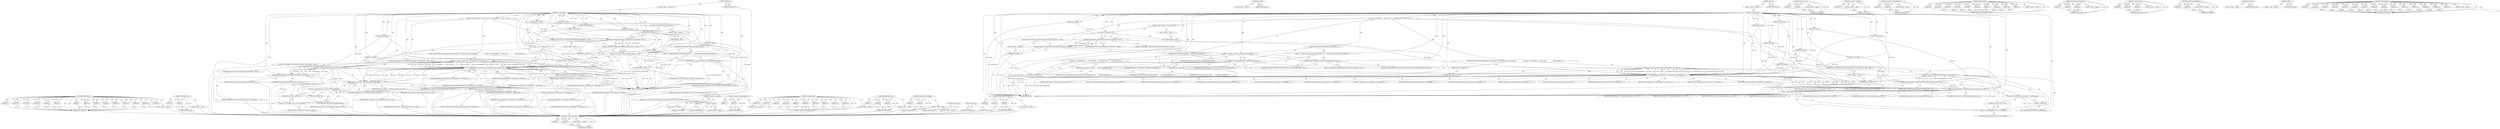 digraph "ValidateTexFunc" {
vulnerable_131 [label=<(METHOD,ValidateTexFunc)>];
vulnerable_132 [label=<(PARAM,p1)>];
vulnerable_133 [label=<(PARAM,p2)>];
vulnerable_134 [label=<(PARAM,p3)>];
vulnerable_135 [label=<(PARAM,p4)>];
vulnerable_136 [label=<(PARAM,p5)>];
vulnerable_137 [label=<(PARAM,p6)>];
vulnerable_138 [label=<(PARAM,p7)>];
vulnerable_139 [label=<(PARAM,p8)>];
vulnerable_140 [label=<(PARAM,p9)>];
vulnerable_141 [label=<(PARAM,p10)>];
vulnerable_142 [label=<(PARAM,p11)>];
vulnerable_143 [label=<(PARAM,p12)>];
vulnerable_144 [label=<(PARAM,p13)>];
vulnerable_145 [label=<(PARAM,p14)>];
vulnerable_146 [label=<(PARAM,p15)>];
vulnerable_147 [label=<(BLOCK,&lt;empty&gt;,&lt;empty&gt;)>];
vulnerable_148 [label=<(METHOD_RETURN,ANY)>];
vulnerable_176 [label=<(METHOD,&lt;operator&gt;.cast)>];
vulnerable_177 [label=<(PARAM,p1)>];
vulnerable_178 [label=<(PARAM,p2)>];
vulnerable_179 [label=<(BLOCK,&lt;empty&gt;,&lt;empty&gt;)>];
vulnerable_180 [label=<(METHOD_RETURN,ANY)>];
vulnerable_6 [label=<(METHOD,&lt;global&gt;)<SUB>1</SUB>>];
vulnerable_7 [label=<(BLOCK,&lt;empty&gt;,&lt;empty&gt;)<SUB>1</SUB>>];
vulnerable_8 [label=<(METHOD,texSubImage2D)<SUB>1</SUB>>];
vulnerable_9 [label=<(PARAM,GLenum target)<SUB>1</SUB>>];
vulnerable_10 [label=<(PARAM,GLint level)<SUB>2</SUB>>];
vulnerable_11 [label=<(PARAM,GLint xoffset)<SUB>3</SUB>>];
vulnerable_12 [label=<(PARAM,GLint yoffset)<SUB>4</SUB>>];
vulnerable_13 [label=<(PARAM,GLsizei width)<SUB>5</SUB>>];
vulnerable_14 [label=<(PARAM,GLsizei height)<SUB>6</SUB>>];
vulnerable_15 [label=<(PARAM,GLenum format)<SUB>7</SUB>>];
vulnerable_16 [label=<(PARAM,GLenum type)<SUB>8</SUB>>];
vulnerable_17 [label=<(PARAM,GLintptr offset)<SUB>9</SUB>>];
vulnerable_18 [label=<(BLOCK,{
  if (isContextLost())
    return;
  if (!Val...,{
  if (isContextLost())
    return;
  if (!Val...)<SUB>9</SUB>>];
vulnerable_19 [label=<(CONTROL_STRUCTURE,IF,if (isContextLost()))<SUB>10</SUB>>];
vulnerable_20 [label=<(isContextLost,isContextLost())<SUB>10</SUB>>];
vulnerable_21 [label=<(BLOCK,&lt;empty&gt;,&lt;empty&gt;)<SUB>11</SUB>>];
vulnerable_22 [label=<(RETURN,return;,return;)<SUB>11</SUB>>];
vulnerable_23 [label=<(CONTROL_STRUCTURE,IF,if (!ValidateTexture2DBinding(&quot;texSubImage2D&quot;, target)))<SUB>12</SUB>>];
vulnerable_24 [label=<(&lt;operator&gt;.logicalNot,!ValidateTexture2DBinding(&quot;texSubImage2D&quot;, target))<SUB>12</SUB>>];
vulnerable_25 [label=<(ValidateTexture2DBinding,ValidateTexture2DBinding(&quot;texSubImage2D&quot;, target))<SUB>12</SUB>>];
vulnerable_26 [label=<(LITERAL,&quot;texSubImage2D&quot;,ValidateTexture2DBinding(&quot;texSubImage2D&quot;, target))<SUB>12</SUB>>];
vulnerable_27 [label=<(IDENTIFIER,target,ValidateTexture2DBinding(&quot;texSubImage2D&quot;, target))<SUB>12</SUB>>];
vulnerable_28 [label=<(BLOCK,&lt;empty&gt;,&lt;empty&gt;)<SUB>13</SUB>>];
vulnerable_29 [label=<(RETURN,return;,return;)<SUB>13</SUB>>];
vulnerable_30 [label=<(CONTROL_STRUCTURE,IF,if (!bound_pixel_unpack_buffer_))<SUB>14</SUB>>];
vulnerable_31 [label=<(&lt;operator&gt;.logicalNot,!bound_pixel_unpack_buffer_)<SUB>14</SUB>>];
vulnerable_32 [label=<(IDENTIFIER,bound_pixel_unpack_buffer_,!bound_pixel_unpack_buffer_)<SUB>14</SUB>>];
vulnerable_33 [label=<(BLOCK,{
    SynthesizeGLError(GL_INVALID_OPERATION, &quot;...,{
    SynthesizeGLError(GL_INVALID_OPERATION, &quot;...)<SUB>14</SUB>>];
vulnerable_34 [label=<(SynthesizeGLError,SynthesizeGLError(GL_INVALID_OPERATION, &quot;texSub...)<SUB>15</SUB>>];
vulnerable_35 [label=<(IDENTIFIER,GL_INVALID_OPERATION,SynthesizeGLError(GL_INVALID_OPERATION, &quot;texSub...)<SUB>15</SUB>>];
vulnerable_36 [label=<(LITERAL,&quot;texSubImage2D&quot;,SynthesizeGLError(GL_INVALID_OPERATION, &quot;texSub...)<SUB>15</SUB>>];
vulnerable_37 [label=<(LITERAL,&quot;no bound PIXEL_UNPACK_BUFFER&quot;,SynthesizeGLError(GL_INVALID_OPERATION, &quot;texSub...)<SUB>16</SUB>>];
vulnerable_38 [label=<(RETURN,return;,return;)<SUB>17</SUB>>];
vulnerable_39 [label=<(CONTROL_STRUCTURE,IF,if (!ValidateTexFunc(&quot;texSubImage2D&quot;, kTexSubImage, kSourceUnpackBuffer,
                        target, level, 0, width, height, 1, 0, format, type,
                        xoffset, yoffset, 0)))<SUB>19</SUB>>];
vulnerable_40 [label=<(&lt;operator&gt;.logicalNot,!ValidateTexFunc(&quot;texSubImage2D&quot;, kTexSubImage,...)<SUB>19</SUB>>];
vulnerable_41 [label=<(ValidateTexFunc,ValidateTexFunc(&quot;texSubImage2D&quot;, kTexSubImage, ...)<SUB>19</SUB>>];
vulnerable_42 [label=<(LITERAL,&quot;texSubImage2D&quot;,ValidateTexFunc(&quot;texSubImage2D&quot;, kTexSubImage, ...)<SUB>19</SUB>>];
vulnerable_43 [label=<(IDENTIFIER,kTexSubImage,ValidateTexFunc(&quot;texSubImage2D&quot;, kTexSubImage, ...)<SUB>19</SUB>>];
vulnerable_44 [label=<(IDENTIFIER,kSourceUnpackBuffer,ValidateTexFunc(&quot;texSubImage2D&quot;, kTexSubImage, ...)<SUB>19</SUB>>];
vulnerable_45 [label=<(IDENTIFIER,target,ValidateTexFunc(&quot;texSubImage2D&quot;, kTexSubImage, ...)<SUB>20</SUB>>];
vulnerable_46 [label=<(IDENTIFIER,level,ValidateTexFunc(&quot;texSubImage2D&quot;, kTexSubImage, ...)<SUB>20</SUB>>];
vulnerable_47 [label=<(LITERAL,0,ValidateTexFunc(&quot;texSubImage2D&quot;, kTexSubImage, ...)<SUB>20</SUB>>];
vulnerable_48 [label=<(IDENTIFIER,width,ValidateTexFunc(&quot;texSubImage2D&quot;, kTexSubImage, ...)<SUB>20</SUB>>];
vulnerable_49 [label=<(IDENTIFIER,height,ValidateTexFunc(&quot;texSubImage2D&quot;, kTexSubImage, ...)<SUB>20</SUB>>];
vulnerable_50 [label=<(LITERAL,1,ValidateTexFunc(&quot;texSubImage2D&quot;, kTexSubImage, ...)<SUB>20</SUB>>];
vulnerable_51 [label=<(LITERAL,0,ValidateTexFunc(&quot;texSubImage2D&quot;, kTexSubImage, ...)<SUB>20</SUB>>];
vulnerable_52 [label=<(IDENTIFIER,format,ValidateTexFunc(&quot;texSubImage2D&quot;, kTexSubImage, ...)<SUB>20</SUB>>];
vulnerable_53 [label=<(IDENTIFIER,type,ValidateTexFunc(&quot;texSubImage2D&quot;, kTexSubImage, ...)<SUB>20</SUB>>];
vulnerable_54 [label=<(IDENTIFIER,xoffset,ValidateTexFunc(&quot;texSubImage2D&quot;, kTexSubImage, ...)<SUB>21</SUB>>];
vulnerable_55 [label=<(IDENTIFIER,yoffset,ValidateTexFunc(&quot;texSubImage2D&quot;, kTexSubImage, ...)<SUB>21</SUB>>];
vulnerable_56 [label=<(LITERAL,0,ValidateTexFunc(&quot;texSubImage2D&quot;, kTexSubImage, ...)<SUB>21</SUB>>];
vulnerable_57 [label=<(BLOCK,&lt;empty&gt;,&lt;empty&gt;)<SUB>22</SUB>>];
vulnerable_58 [label=<(RETURN,return;,return;)<SUB>22</SUB>>];
vulnerable_59 [label=<(CONTROL_STRUCTURE,IF,if (!ValidateValueFitNonNegInt32(&quot;texSubImage2D&quot;, &quot;offset&quot;, offset)))<SUB>23</SUB>>];
vulnerable_60 [label=<(&lt;operator&gt;.logicalNot,!ValidateValueFitNonNegInt32(&quot;texSubImage2D&quot;, &quot;...)<SUB>23</SUB>>];
vulnerable_61 [label=<(ValidateValueFitNonNegInt32,ValidateValueFitNonNegInt32(&quot;texSubImage2D&quot;, &quot;o...)<SUB>23</SUB>>];
vulnerable_62 [label=<(LITERAL,&quot;texSubImage2D&quot;,ValidateValueFitNonNegInt32(&quot;texSubImage2D&quot;, &quot;o...)<SUB>23</SUB>>];
vulnerable_63 [label=<(LITERAL,&quot;offset&quot;,ValidateValueFitNonNegInt32(&quot;texSubImage2D&quot;, &quot;o...)<SUB>23</SUB>>];
vulnerable_64 [label=<(IDENTIFIER,offset,ValidateValueFitNonNegInt32(&quot;texSubImage2D&quot;, &quot;o...)<SUB>23</SUB>>];
vulnerable_65 [label=<(BLOCK,&lt;empty&gt;,&lt;empty&gt;)<SUB>24</SUB>>];
vulnerable_66 [label=<(RETURN,return;,return;)<SUB>24</SUB>>];
vulnerable_67 [label=<(TexSubImage2D,ContextGL()-&gt;TexSubImage2D(target, level, xoffs...)<SUB>26</SUB>>];
vulnerable_68 [label=<(&lt;operator&gt;.indirectFieldAccess,ContextGL()-&gt;TexSubImage2D)<SUB>26</SUB>>];
vulnerable_69 [label=<(ContextGL,ContextGL())<SUB>26</SUB>>];
vulnerable_70 [label=<(FIELD_IDENTIFIER,TexSubImage2D,TexSubImage2D)<SUB>26</SUB>>];
vulnerable_71 [label=<(IDENTIFIER,target,ContextGL()-&gt;TexSubImage2D(target, level, xoffs...)<SUB>26</SUB>>];
vulnerable_72 [label=<(IDENTIFIER,level,ContextGL()-&gt;TexSubImage2D(target, level, xoffs...)<SUB>26</SUB>>];
vulnerable_73 [label=<(IDENTIFIER,xoffset,ContextGL()-&gt;TexSubImage2D(target, level, xoffs...)<SUB>26</SUB>>];
vulnerable_74 [label=<(IDENTIFIER,yoffset,ContextGL()-&gt;TexSubImage2D(target, level, xoffs...)<SUB>26</SUB>>];
vulnerable_75 [label=<(IDENTIFIER,width,ContextGL()-&gt;TexSubImage2D(target, level, xoffs...)<SUB>26</SUB>>];
vulnerable_76 [label=<(IDENTIFIER,height,ContextGL()-&gt;TexSubImage2D(target, level, xoffs...)<SUB>26</SUB>>];
vulnerable_77 [label=<(IDENTIFIER,format,ContextGL()-&gt;TexSubImage2D(target, level, xoffs...)<SUB>27</SUB>>];
vulnerable_78 [label=<(IDENTIFIER,type,ContextGL()-&gt;TexSubImage2D(target, level, xoffs...)<SUB>27</SUB>>];
vulnerable_79 [label=<(&lt;operator&gt;.cast,reinterpret_cast&lt;const void*&gt;(offset))<SUB>28</SUB>>];
vulnerable_80 [label=<(UNKNOWN,const void*,const void*)<SUB>28</SUB>>];
vulnerable_81 [label=<(IDENTIFIER,offset,reinterpret_cast&lt;const void*&gt;(offset))<SUB>28</SUB>>];
vulnerable_82 [label=<(METHOD_RETURN,void)<SUB>1</SUB>>];
vulnerable_84 [label=<(METHOD_RETURN,ANY)<SUB>1</SUB>>];
vulnerable_116 [label=<(METHOD,&lt;operator&gt;.logicalNot)>];
vulnerable_117 [label=<(PARAM,p1)>];
vulnerable_118 [label=<(BLOCK,&lt;empty&gt;,&lt;empty&gt;)>];
vulnerable_119 [label=<(METHOD_RETURN,ANY)>];
vulnerable_173 [label=<(METHOD,ContextGL)>];
vulnerable_174 [label=<(BLOCK,&lt;empty&gt;,&lt;empty&gt;)>];
vulnerable_175 [label=<(METHOD_RETURN,ANY)>];
vulnerable_168 [label=<(METHOD,&lt;operator&gt;.indirectFieldAccess)>];
vulnerable_169 [label=<(PARAM,p1)>];
vulnerable_170 [label=<(PARAM,p2)>];
vulnerable_171 [label=<(BLOCK,&lt;empty&gt;,&lt;empty&gt;)>];
vulnerable_172 [label=<(METHOD_RETURN,ANY)>];
vulnerable_155 [label=<(METHOD,TexSubImage2D)>];
vulnerable_156 [label=<(PARAM,p1)>];
vulnerable_157 [label=<(PARAM,p2)>];
vulnerable_158 [label=<(PARAM,p3)>];
vulnerable_159 [label=<(PARAM,p4)>];
vulnerable_160 [label=<(PARAM,p5)>];
vulnerable_161 [label=<(PARAM,p6)>];
vulnerable_162 [label=<(PARAM,p7)>];
vulnerable_163 [label=<(PARAM,p8)>];
vulnerable_164 [label=<(PARAM,p9)>];
vulnerable_165 [label=<(PARAM,p10)>];
vulnerable_166 [label=<(BLOCK,&lt;empty&gt;,&lt;empty&gt;)>];
vulnerable_167 [label=<(METHOD_RETURN,ANY)>];
vulnerable_125 [label=<(METHOD,SynthesizeGLError)>];
vulnerable_126 [label=<(PARAM,p1)>];
vulnerable_127 [label=<(PARAM,p2)>];
vulnerable_128 [label=<(PARAM,p3)>];
vulnerable_129 [label=<(BLOCK,&lt;empty&gt;,&lt;empty&gt;)>];
vulnerable_130 [label=<(METHOD_RETURN,ANY)>];
vulnerable_120 [label=<(METHOD,ValidateTexture2DBinding)>];
vulnerable_121 [label=<(PARAM,p1)>];
vulnerable_122 [label=<(PARAM,p2)>];
vulnerable_123 [label=<(BLOCK,&lt;empty&gt;,&lt;empty&gt;)>];
vulnerable_124 [label=<(METHOD_RETURN,ANY)>];
vulnerable_113 [label=<(METHOD,isContextLost)>];
vulnerable_114 [label=<(BLOCK,&lt;empty&gt;,&lt;empty&gt;)>];
vulnerable_115 [label=<(METHOD_RETURN,ANY)>];
vulnerable_107 [label=<(METHOD,&lt;global&gt;)<SUB>1</SUB>>];
vulnerable_108 [label=<(BLOCK,&lt;empty&gt;,&lt;empty&gt;)>];
vulnerable_109 [label=<(METHOD_RETURN,ANY)>];
vulnerable_149 [label=<(METHOD,ValidateValueFitNonNegInt32)>];
vulnerable_150 [label=<(PARAM,p1)>];
vulnerable_151 [label=<(PARAM,p2)>];
vulnerable_152 [label=<(PARAM,p3)>];
vulnerable_153 [label=<(BLOCK,&lt;empty&gt;,&lt;empty&gt;)>];
vulnerable_154 [label=<(METHOD_RETURN,ANY)>];
fixed_143 [label=<(METHOD,&lt;operator&gt;.logicalOr)>];
fixed_144 [label=<(PARAM,p1)>];
fixed_145 [label=<(PARAM,p2)>];
fixed_146 [label=<(BLOCK,&lt;empty&gt;,&lt;empty&gt;)>];
fixed_147 [label=<(METHOD_RETURN,ANY)>];
fixed_190 [label=<(METHOD,ContextGL)>];
fixed_191 [label=<(BLOCK,&lt;empty&gt;,&lt;empty&gt;)>];
fixed_192 [label=<(METHOD_RETURN,ANY)>];
fixed_6 [label=<(METHOD,&lt;global&gt;)<SUB>1</SUB>>];
fixed_7 [label=<(BLOCK,&lt;empty&gt;,&lt;empty&gt;)<SUB>1</SUB>>];
fixed_8 [label=<(METHOD,texSubImage2D)<SUB>1</SUB>>];
fixed_9 [label=<(PARAM,GLenum target)<SUB>1</SUB>>];
fixed_10 [label=<(PARAM,GLint level)<SUB>2</SUB>>];
fixed_11 [label=<(PARAM,GLint xoffset)<SUB>3</SUB>>];
fixed_12 [label=<(PARAM,GLint yoffset)<SUB>4</SUB>>];
fixed_13 [label=<(PARAM,GLsizei width)<SUB>5</SUB>>];
fixed_14 [label=<(PARAM,GLsizei height)<SUB>6</SUB>>];
fixed_15 [label=<(PARAM,GLenum format)<SUB>7</SUB>>];
fixed_16 [label=<(PARAM,GLenum type)<SUB>8</SUB>>];
fixed_17 [label=<(PARAM,GLintptr offset)<SUB>9</SUB>>];
fixed_18 [label=<(BLOCK,{
  if (isContextLost())
    return;
  if (!Val...,{
  if (isContextLost())
    return;
  if (!Val...)<SUB>9</SUB>>];
fixed_19 [label=<(CONTROL_STRUCTURE,IF,if (isContextLost()))<SUB>10</SUB>>];
fixed_20 [label=<(isContextLost,isContextLost())<SUB>10</SUB>>];
fixed_21 [label=<(BLOCK,&lt;empty&gt;,&lt;empty&gt;)<SUB>11</SUB>>];
fixed_22 [label=<(RETURN,return;,return;)<SUB>11</SUB>>];
fixed_23 [label=<(CONTROL_STRUCTURE,IF,if (!ValidateTexture2DBinding(&quot;texSubImage2D&quot;, target)))<SUB>12</SUB>>];
fixed_24 [label=<(&lt;operator&gt;.logicalNot,!ValidateTexture2DBinding(&quot;texSubImage2D&quot;, target))<SUB>12</SUB>>];
fixed_25 [label=<(ValidateTexture2DBinding,ValidateTexture2DBinding(&quot;texSubImage2D&quot;, target))<SUB>12</SUB>>];
fixed_26 [label=<(LITERAL,&quot;texSubImage2D&quot;,ValidateTexture2DBinding(&quot;texSubImage2D&quot;, target))<SUB>12</SUB>>];
fixed_27 [label=<(IDENTIFIER,target,ValidateTexture2DBinding(&quot;texSubImage2D&quot;, target))<SUB>12</SUB>>];
fixed_28 [label=<(BLOCK,&lt;empty&gt;,&lt;empty&gt;)<SUB>13</SUB>>];
fixed_29 [label=<(RETURN,return;,return;)<SUB>13</SUB>>];
fixed_30 [label=<(CONTROL_STRUCTURE,IF,if (!bound_pixel_unpack_buffer_))<SUB>14</SUB>>];
fixed_31 [label=<(&lt;operator&gt;.logicalNot,!bound_pixel_unpack_buffer_)<SUB>14</SUB>>];
fixed_32 [label=<(IDENTIFIER,bound_pixel_unpack_buffer_,!bound_pixel_unpack_buffer_)<SUB>14</SUB>>];
fixed_33 [label=<(BLOCK,{
    SynthesizeGLError(GL_INVALID_OPERATION, &quot;...,{
    SynthesizeGLError(GL_INVALID_OPERATION, &quot;...)<SUB>14</SUB>>];
fixed_34 [label=<(SynthesizeGLError,SynthesizeGLError(GL_INVALID_OPERATION, &quot;texSub...)<SUB>15</SUB>>];
fixed_35 [label=<(IDENTIFIER,GL_INVALID_OPERATION,SynthesizeGLError(GL_INVALID_OPERATION, &quot;texSub...)<SUB>15</SUB>>];
fixed_36 [label=<(LITERAL,&quot;texSubImage2D&quot;,SynthesizeGLError(GL_INVALID_OPERATION, &quot;texSub...)<SUB>15</SUB>>];
fixed_37 [label=<(LITERAL,&quot;no bound PIXEL_UNPACK_BUFFER&quot;,SynthesizeGLError(GL_INVALID_OPERATION, &quot;texSub...)<SUB>16</SUB>>];
fixed_38 [label=<(RETURN,return;,return;)<SUB>17</SUB>>];
fixed_39 [label=<(CONTROL_STRUCTURE,IF,if (unpack_flip_y_ || unpack_premultiply_alpha_))<SUB>19</SUB>>];
fixed_40 [label=<(&lt;operator&gt;.logicalOr,unpack_flip_y_ || unpack_premultiply_alpha_)<SUB>19</SUB>>];
fixed_41 [label=<(IDENTIFIER,unpack_flip_y_,unpack_flip_y_ || unpack_premultiply_alpha_)<SUB>19</SUB>>];
fixed_42 [label=<(IDENTIFIER,unpack_premultiply_alpha_,unpack_flip_y_ || unpack_premultiply_alpha_)<SUB>19</SUB>>];
fixed_43 [label=<(BLOCK,{
    SynthesizeGLError(
        GL_INVALID_OPE...,{
    SynthesizeGLError(
        GL_INVALID_OPE...)<SUB>19</SUB>>];
fixed_44 [label=<(SynthesizeGLError,SynthesizeGLError(
        GL_INVALID_OPERATION...)<SUB>20</SUB>>];
fixed_45 [label=<(IDENTIFIER,GL_INVALID_OPERATION,SynthesizeGLError(
        GL_INVALID_OPERATION...)<SUB>21</SUB>>];
fixed_46 [label=<(LITERAL,&quot;texSubImage2D&quot;,SynthesizeGLError(
        GL_INVALID_OPERATION...)<SUB>21</SUB>>];
fixed_47 [label=<(LITERAL,&quot;FLIP_Y or PREMULTIPLY_ALPHA isn't allowed whil...,SynthesizeGLError(
        GL_INVALID_OPERATION...)<SUB>22</SUB>>];
fixed_48 [label=<(RETURN,return;,return;)<SUB>23</SUB>>];
fixed_49 [label=<(CONTROL_STRUCTURE,IF,if (!ValidateTexFunc(&quot;texSubImage2D&quot;, kTexSubImage, kSourceUnpackBuffer,
                        target, level, 0, width, height, 1, 0, format, type,
                        xoffset, yoffset, 0)))<SUB>25</SUB>>];
fixed_50 [label=<(&lt;operator&gt;.logicalNot,!ValidateTexFunc(&quot;texSubImage2D&quot;, kTexSubImage,...)<SUB>25</SUB>>];
fixed_51 [label=<(ValidateTexFunc,ValidateTexFunc(&quot;texSubImage2D&quot;, kTexSubImage, ...)<SUB>25</SUB>>];
fixed_52 [label=<(LITERAL,&quot;texSubImage2D&quot;,ValidateTexFunc(&quot;texSubImage2D&quot;, kTexSubImage, ...)<SUB>25</SUB>>];
fixed_53 [label=<(IDENTIFIER,kTexSubImage,ValidateTexFunc(&quot;texSubImage2D&quot;, kTexSubImage, ...)<SUB>25</SUB>>];
fixed_54 [label=<(IDENTIFIER,kSourceUnpackBuffer,ValidateTexFunc(&quot;texSubImage2D&quot;, kTexSubImage, ...)<SUB>25</SUB>>];
fixed_55 [label=<(IDENTIFIER,target,ValidateTexFunc(&quot;texSubImage2D&quot;, kTexSubImage, ...)<SUB>26</SUB>>];
fixed_56 [label=<(IDENTIFIER,level,ValidateTexFunc(&quot;texSubImage2D&quot;, kTexSubImage, ...)<SUB>26</SUB>>];
fixed_57 [label=<(LITERAL,0,ValidateTexFunc(&quot;texSubImage2D&quot;, kTexSubImage, ...)<SUB>26</SUB>>];
fixed_58 [label=<(IDENTIFIER,width,ValidateTexFunc(&quot;texSubImage2D&quot;, kTexSubImage, ...)<SUB>26</SUB>>];
fixed_59 [label=<(IDENTIFIER,height,ValidateTexFunc(&quot;texSubImage2D&quot;, kTexSubImage, ...)<SUB>26</SUB>>];
fixed_60 [label=<(LITERAL,1,ValidateTexFunc(&quot;texSubImage2D&quot;, kTexSubImage, ...)<SUB>26</SUB>>];
fixed_61 [label=<(LITERAL,0,ValidateTexFunc(&quot;texSubImage2D&quot;, kTexSubImage, ...)<SUB>26</SUB>>];
fixed_62 [label=<(IDENTIFIER,format,ValidateTexFunc(&quot;texSubImage2D&quot;, kTexSubImage, ...)<SUB>26</SUB>>];
fixed_63 [label=<(IDENTIFIER,type,ValidateTexFunc(&quot;texSubImage2D&quot;, kTexSubImage, ...)<SUB>26</SUB>>];
fixed_64 [label=<(IDENTIFIER,xoffset,ValidateTexFunc(&quot;texSubImage2D&quot;, kTexSubImage, ...)<SUB>27</SUB>>];
fixed_65 [label=<(IDENTIFIER,yoffset,ValidateTexFunc(&quot;texSubImage2D&quot;, kTexSubImage, ...)<SUB>27</SUB>>];
fixed_66 [label=<(LITERAL,0,ValidateTexFunc(&quot;texSubImage2D&quot;, kTexSubImage, ...)<SUB>27</SUB>>];
fixed_67 [label=<(BLOCK,&lt;empty&gt;,&lt;empty&gt;)<SUB>28</SUB>>];
fixed_68 [label=<(RETURN,return;,return;)<SUB>28</SUB>>];
fixed_69 [label=<(CONTROL_STRUCTURE,IF,if (!ValidateValueFitNonNegInt32(&quot;texSubImage2D&quot;, &quot;offset&quot;, offset)))<SUB>29</SUB>>];
fixed_70 [label=<(&lt;operator&gt;.logicalNot,!ValidateValueFitNonNegInt32(&quot;texSubImage2D&quot;, &quot;...)<SUB>29</SUB>>];
fixed_71 [label=<(ValidateValueFitNonNegInt32,ValidateValueFitNonNegInt32(&quot;texSubImage2D&quot;, &quot;o...)<SUB>29</SUB>>];
fixed_72 [label=<(LITERAL,&quot;texSubImage2D&quot;,ValidateValueFitNonNegInt32(&quot;texSubImage2D&quot;, &quot;o...)<SUB>29</SUB>>];
fixed_73 [label=<(LITERAL,&quot;offset&quot;,ValidateValueFitNonNegInt32(&quot;texSubImage2D&quot;, &quot;o...)<SUB>29</SUB>>];
fixed_74 [label=<(IDENTIFIER,offset,ValidateValueFitNonNegInt32(&quot;texSubImage2D&quot;, &quot;o...)<SUB>29</SUB>>];
fixed_75 [label=<(BLOCK,&lt;empty&gt;,&lt;empty&gt;)<SUB>30</SUB>>];
fixed_76 [label=<(RETURN,return;,return;)<SUB>30</SUB>>];
fixed_77 [label=<(TexSubImage2D,ContextGL()-&gt;TexSubImage2D(target, level, xoffs...)<SUB>32</SUB>>];
fixed_78 [label=<(&lt;operator&gt;.indirectFieldAccess,ContextGL()-&gt;TexSubImage2D)<SUB>32</SUB>>];
fixed_79 [label=<(ContextGL,ContextGL())<SUB>32</SUB>>];
fixed_80 [label=<(FIELD_IDENTIFIER,TexSubImage2D,TexSubImage2D)<SUB>32</SUB>>];
fixed_81 [label=<(IDENTIFIER,target,ContextGL()-&gt;TexSubImage2D(target, level, xoffs...)<SUB>32</SUB>>];
fixed_82 [label=<(IDENTIFIER,level,ContextGL()-&gt;TexSubImage2D(target, level, xoffs...)<SUB>32</SUB>>];
fixed_83 [label=<(IDENTIFIER,xoffset,ContextGL()-&gt;TexSubImage2D(target, level, xoffs...)<SUB>32</SUB>>];
fixed_84 [label=<(IDENTIFIER,yoffset,ContextGL()-&gt;TexSubImage2D(target, level, xoffs...)<SUB>32</SUB>>];
fixed_85 [label=<(IDENTIFIER,width,ContextGL()-&gt;TexSubImage2D(target, level, xoffs...)<SUB>32</SUB>>];
fixed_86 [label=<(IDENTIFIER,height,ContextGL()-&gt;TexSubImage2D(target, level, xoffs...)<SUB>32</SUB>>];
fixed_87 [label=<(IDENTIFIER,format,ContextGL()-&gt;TexSubImage2D(target, level, xoffs...)<SUB>33</SUB>>];
fixed_88 [label=<(IDENTIFIER,type,ContextGL()-&gt;TexSubImage2D(target, level, xoffs...)<SUB>33</SUB>>];
fixed_89 [label=<(&lt;operator&gt;.cast,reinterpret_cast&lt;const void*&gt;(offset))<SUB>34</SUB>>];
fixed_90 [label=<(UNKNOWN,const void*,const void*)<SUB>34</SUB>>];
fixed_91 [label=<(IDENTIFIER,offset,reinterpret_cast&lt;const void*&gt;(offset))<SUB>34</SUB>>];
fixed_92 [label=<(METHOD_RETURN,void)<SUB>1</SUB>>];
fixed_94 [label=<(METHOD_RETURN,ANY)<SUB>1</SUB>>];
fixed_193 [label=<(METHOD,&lt;operator&gt;.cast)>];
fixed_194 [label=<(PARAM,p1)>];
fixed_195 [label=<(PARAM,p2)>];
fixed_196 [label=<(BLOCK,&lt;empty&gt;,&lt;empty&gt;)>];
fixed_197 [label=<(METHOD_RETURN,ANY)>];
fixed_128 [label=<(METHOD,&lt;operator&gt;.logicalNot)>];
fixed_129 [label=<(PARAM,p1)>];
fixed_130 [label=<(BLOCK,&lt;empty&gt;,&lt;empty&gt;)>];
fixed_131 [label=<(METHOD_RETURN,ANY)>];
fixed_185 [label=<(METHOD,&lt;operator&gt;.indirectFieldAccess)>];
fixed_186 [label=<(PARAM,p1)>];
fixed_187 [label=<(PARAM,p2)>];
fixed_188 [label=<(BLOCK,&lt;empty&gt;,&lt;empty&gt;)>];
fixed_189 [label=<(METHOD_RETURN,ANY)>];
fixed_172 [label=<(METHOD,TexSubImage2D)>];
fixed_173 [label=<(PARAM,p1)>];
fixed_174 [label=<(PARAM,p2)>];
fixed_175 [label=<(PARAM,p3)>];
fixed_176 [label=<(PARAM,p4)>];
fixed_177 [label=<(PARAM,p5)>];
fixed_178 [label=<(PARAM,p6)>];
fixed_179 [label=<(PARAM,p7)>];
fixed_180 [label=<(PARAM,p8)>];
fixed_181 [label=<(PARAM,p9)>];
fixed_182 [label=<(PARAM,p10)>];
fixed_183 [label=<(BLOCK,&lt;empty&gt;,&lt;empty&gt;)>];
fixed_184 [label=<(METHOD_RETURN,ANY)>];
fixed_166 [label=<(METHOD,ValidateValueFitNonNegInt32)>];
fixed_167 [label=<(PARAM,p1)>];
fixed_168 [label=<(PARAM,p2)>];
fixed_169 [label=<(PARAM,p3)>];
fixed_170 [label=<(BLOCK,&lt;empty&gt;,&lt;empty&gt;)>];
fixed_171 [label=<(METHOD_RETURN,ANY)>];
fixed_137 [label=<(METHOD,SynthesizeGLError)>];
fixed_138 [label=<(PARAM,p1)>];
fixed_139 [label=<(PARAM,p2)>];
fixed_140 [label=<(PARAM,p3)>];
fixed_141 [label=<(BLOCK,&lt;empty&gt;,&lt;empty&gt;)>];
fixed_142 [label=<(METHOD_RETURN,ANY)>];
fixed_132 [label=<(METHOD,ValidateTexture2DBinding)>];
fixed_133 [label=<(PARAM,p1)>];
fixed_134 [label=<(PARAM,p2)>];
fixed_135 [label=<(BLOCK,&lt;empty&gt;,&lt;empty&gt;)>];
fixed_136 [label=<(METHOD_RETURN,ANY)>];
fixed_125 [label=<(METHOD,isContextLost)>];
fixed_126 [label=<(BLOCK,&lt;empty&gt;,&lt;empty&gt;)>];
fixed_127 [label=<(METHOD_RETURN,ANY)>];
fixed_119 [label=<(METHOD,&lt;global&gt;)<SUB>1</SUB>>];
fixed_120 [label=<(BLOCK,&lt;empty&gt;,&lt;empty&gt;)>];
fixed_121 [label=<(METHOD_RETURN,ANY)>];
fixed_148 [label=<(METHOD,ValidateTexFunc)>];
fixed_149 [label=<(PARAM,p1)>];
fixed_150 [label=<(PARAM,p2)>];
fixed_151 [label=<(PARAM,p3)>];
fixed_152 [label=<(PARAM,p4)>];
fixed_153 [label=<(PARAM,p5)>];
fixed_154 [label=<(PARAM,p6)>];
fixed_155 [label=<(PARAM,p7)>];
fixed_156 [label=<(PARAM,p8)>];
fixed_157 [label=<(PARAM,p9)>];
fixed_158 [label=<(PARAM,p10)>];
fixed_159 [label=<(PARAM,p11)>];
fixed_160 [label=<(PARAM,p12)>];
fixed_161 [label=<(PARAM,p13)>];
fixed_162 [label=<(PARAM,p14)>];
fixed_163 [label=<(PARAM,p15)>];
fixed_164 [label=<(BLOCK,&lt;empty&gt;,&lt;empty&gt;)>];
fixed_165 [label=<(METHOD_RETURN,ANY)>];
vulnerable_131 -> vulnerable_132  [key=0, label="AST: "];
vulnerable_131 -> vulnerable_132  [key=1, label="DDG: "];
vulnerable_131 -> vulnerable_147  [key=0, label="AST: "];
vulnerable_131 -> vulnerable_133  [key=0, label="AST: "];
vulnerable_131 -> vulnerable_133  [key=1, label="DDG: "];
vulnerable_131 -> vulnerable_148  [key=0, label="AST: "];
vulnerable_131 -> vulnerable_148  [key=1, label="CFG: "];
vulnerable_131 -> vulnerable_134  [key=0, label="AST: "];
vulnerable_131 -> vulnerable_134  [key=1, label="DDG: "];
vulnerable_131 -> vulnerable_135  [key=0, label="AST: "];
vulnerable_131 -> vulnerable_135  [key=1, label="DDG: "];
vulnerable_131 -> vulnerable_136  [key=0, label="AST: "];
vulnerable_131 -> vulnerable_136  [key=1, label="DDG: "];
vulnerable_131 -> vulnerable_137  [key=0, label="AST: "];
vulnerable_131 -> vulnerable_137  [key=1, label="DDG: "];
vulnerable_131 -> vulnerable_138  [key=0, label="AST: "];
vulnerable_131 -> vulnerable_138  [key=1, label="DDG: "];
vulnerable_131 -> vulnerable_139  [key=0, label="AST: "];
vulnerable_131 -> vulnerable_139  [key=1, label="DDG: "];
vulnerable_131 -> vulnerable_140  [key=0, label="AST: "];
vulnerable_131 -> vulnerable_140  [key=1, label="DDG: "];
vulnerable_131 -> vulnerable_141  [key=0, label="AST: "];
vulnerable_131 -> vulnerable_141  [key=1, label="DDG: "];
vulnerable_131 -> vulnerable_142  [key=0, label="AST: "];
vulnerable_131 -> vulnerable_142  [key=1, label="DDG: "];
vulnerable_131 -> vulnerable_143  [key=0, label="AST: "];
vulnerable_131 -> vulnerable_143  [key=1, label="DDG: "];
vulnerable_131 -> vulnerable_144  [key=0, label="AST: "];
vulnerable_131 -> vulnerable_144  [key=1, label="DDG: "];
vulnerable_131 -> vulnerable_145  [key=0, label="AST: "];
vulnerable_131 -> vulnerable_145  [key=1, label="DDG: "];
vulnerable_131 -> vulnerable_146  [key=0, label="AST: "];
vulnerable_131 -> vulnerable_146  [key=1, label="DDG: "];
vulnerable_132 -> vulnerable_148  [key=0, label="DDG: p1"];
vulnerable_133 -> vulnerable_148  [key=0, label="DDG: p2"];
vulnerable_134 -> vulnerable_148  [key=0, label="DDG: p3"];
vulnerable_135 -> vulnerable_148  [key=0, label="DDG: p4"];
vulnerable_136 -> vulnerable_148  [key=0, label="DDG: p5"];
vulnerable_137 -> vulnerable_148  [key=0, label="DDG: p6"];
vulnerable_138 -> vulnerable_148  [key=0, label="DDG: p7"];
vulnerable_139 -> vulnerable_148  [key=0, label="DDG: p8"];
vulnerable_140 -> vulnerable_148  [key=0, label="DDG: p9"];
vulnerable_141 -> vulnerable_148  [key=0, label="DDG: p10"];
vulnerable_142 -> vulnerable_148  [key=0, label="DDG: p11"];
vulnerable_143 -> vulnerable_148  [key=0, label="DDG: p12"];
vulnerable_144 -> vulnerable_148  [key=0, label="DDG: p13"];
vulnerable_145 -> vulnerable_148  [key=0, label="DDG: p14"];
vulnerable_146 -> vulnerable_148  [key=0, label="DDG: p15"];
vulnerable_147 -> fixed_143  [key=0];
vulnerable_148 -> fixed_143  [key=0];
vulnerable_176 -> vulnerable_177  [key=0, label="AST: "];
vulnerable_176 -> vulnerable_177  [key=1, label="DDG: "];
vulnerable_176 -> vulnerable_179  [key=0, label="AST: "];
vulnerable_176 -> vulnerable_178  [key=0, label="AST: "];
vulnerable_176 -> vulnerable_178  [key=1, label="DDG: "];
vulnerable_176 -> vulnerable_180  [key=0, label="AST: "];
vulnerable_176 -> vulnerable_180  [key=1, label="CFG: "];
vulnerable_177 -> vulnerable_180  [key=0, label="DDG: p1"];
vulnerable_178 -> vulnerable_180  [key=0, label="DDG: p2"];
vulnerable_179 -> fixed_143  [key=0];
vulnerable_180 -> fixed_143  [key=0];
vulnerable_6 -> vulnerable_7  [key=0, label="AST: "];
vulnerable_6 -> vulnerable_84  [key=0, label="AST: "];
vulnerable_6 -> vulnerable_84  [key=1, label="CFG: "];
vulnerable_7 -> vulnerable_8  [key=0, label="AST: "];
vulnerable_8 -> vulnerable_9  [key=0, label="AST: "];
vulnerable_8 -> vulnerable_9  [key=1, label="DDG: "];
vulnerable_8 -> vulnerable_10  [key=0, label="AST: "];
vulnerable_8 -> vulnerable_10  [key=1, label="DDG: "];
vulnerable_8 -> vulnerable_11  [key=0, label="AST: "];
vulnerable_8 -> vulnerable_11  [key=1, label="DDG: "];
vulnerable_8 -> vulnerable_12  [key=0, label="AST: "];
vulnerable_8 -> vulnerable_12  [key=1, label="DDG: "];
vulnerable_8 -> vulnerable_13  [key=0, label="AST: "];
vulnerable_8 -> vulnerable_13  [key=1, label="DDG: "];
vulnerable_8 -> vulnerable_14  [key=0, label="AST: "];
vulnerable_8 -> vulnerable_14  [key=1, label="DDG: "];
vulnerable_8 -> vulnerable_15  [key=0, label="AST: "];
vulnerable_8 -> vulnerable_15  [key=1, label="DDG: "];
vulnerable_8 -> vulnerable_16  [key=0, label="AST: "];
vulnerable_8 -> vulnerable_16  [key=1, label="DDG: "];
vulnerable_8 -> vulnerable_17  [key=0, label="AST: "];
vulnerable_8 -> vulnerable_17  [key=1, label="DDG: "];
vulnerable_8 -> vulnerable_18  [key=0, label="AST: "];
vulnerable_8 -> vulnerable_82  [key=0, label="AST: "];
vulnerable_8 -> vulnerable_20  [key=0, label="CFG: "];
vulnerable_8 -> vulnerable_20  [key=1, label="DDG: "];
vulnerable_8 -> vulnerable_67  [key=0, label="DDG: "];
vulnerable_8 -> vulnerable_22  [key=0, label="DDG: "];
vulnerable_8 -> vulnerable_29  [key=0, label="DDG: "];
vulnerable_8 -> vulnerable_31  [key=0, label="DDG: "];
vulnerable_8 -> vulnerable_38  [key=0, label="DDG: "];
vulnerable_8 -> vulnerable_58  [key=0, label="DDG: "];
vulnerable_8 -> vulnerable_66  [key=0, label="DDG: "];
vulnerable_8 -> vulnerable_79  [key=0, label="DDG: "];
vulnerable_8 -> vulnerable_25  [key=0, label="DDG: "];
vulnerable_8 -> vulnerable_34  [key=0, label="DDG: "];
vulnerable_8 -> vulnerable_41  [key=0, label="DDG: "];
vulnerable_8 -> vulnerable_61  [key=0, label="DDG: "];
vulnerable_9 -> vulnerable_82  [key=0, label="DDG: target"];
vulnerable_9 -> vulnerable_25  [key=0, label="DDG: target"];
vulnerable_10 -> vulnerable_82  [key=0, label="DDG: level"];
vulnerable_10 -> vulnerable_41  [key=0, label="DDG: level"];
vulnerable_11 -> vulnerable_82  [key=0, label="DDG: xoffset"];
vulnerable_11 -> vulnerable_41  [key=0, label="DDG: xoffset"];
vulnerable_12 -> vulnerable_82  [key=0, label="DDG: yoffset"];
vulnerable_12 -> vulnerable_41  [key=0, label="DDG: yoffset"];
vulnerable_13 -> vulnerable_82  [key=0, label="DDG: width"];
vulnerable_13 -> vulnerable_41  [key=0, label="DDG: width"];
vulnerable_14 -> vulnerable_82  [key=0, label="DDG: height"];
vulnerable_14 -> vulnerable_41  [key=0, label="DDG: height"];
vulnerable_15 -> vulnerable_82  [key=0, label="DDG: format"];
vulnerable_15 -> vulnerable_41  [key=0, label="DDG: format"];
vulnerable_16 -> vulnerable_82  [key=0, label="DDG: type"];
vulnerable_16 -> vulnerable_41  [key=0, label="DDG: type"];
vulnerable_17 -> vulnerable_82  [key=0, label="DDG: offset"];
vulnerable_17 -> vulnerable_61  [key=0, label="DDG: offset"];
vulnerable_18 -> vulnerable_19  [key=0, label="AST: "];
vulnerable_18 -> vulnerable_23  [key=0, label="AST: "];
vulnerable_18 -> vulnerable_30  [key=0, label="AST: "];
vulnerable_18 -> vulnerable_39  [key=0, label="AST: "];
vulnerable_18 -> vulnerable_59  [key=0, label="AST: "];
vulnerable_18 -> vulnerable_67  [key=0, label="AST: "];
vulnerable_19 -> vulnerable_20  [key=0, label="AST: "];
vulnerable_19 -> vulnerable_21  [key=0, label="AST: "];
vulnerable_20 -> vulnerable_22  [key=0, label="CFG: "];
vulnerable_20 -> vulnerable_22  [key=1, label="CDG: "];
vulnerable_20 -> vulnerable_25  [key=0, label="CFG: "];
vulnerable_20 -> vulnerable_25  [key=1, label="CDG: "];
vulnerable_20 -> vulnerable_82  [key=0, label="DDG: isContextLost()"];
vulnerable_20 -> vulnerable_24  [key=0, label="CDG: "];
vulnerable_21 -> vulnerable_22  [key=0, label="AST: "];
vulnerable_22 -> vulnerable_82  [key=0, label="CFG: "];
vulnerable_22 -> vulnerable_82  [key=1, label="DDG: &lt;RET&gt;"];
vulnerable_23 -> vulnerable_24  [key=0, label="AST: "];
vulnerable_23 -> vulnerable_28  [key=0, label="AST: "];
vulnerable_24 -> vulnerable_25  [key=0, label="AST: "];
vulnerable_24 -> vulnerable_29  [key=0, label="CFG: "];
vulnerable_24 -> vulnerable_29  [key=1, label="CDG: "];
vulnerable_24 -> vulnerable_31  [key=0, label="CFG: "];
vulnerable_24 -> vulnerable_31  [key=1, label="CDG: "];
vulnerable_25 -> vulnerable_26  [key=0, label="AST: "];
vulnerable_25 -> vulnerable_27  [key=0, label="AST: "];
vulnerable_25 -> vulnerable_24  [key=0, label="CFG: "];
vulnerable_25 -> vulnerable_24  [key=1, label="DDG: &quot;texSubImage2D&quot;"];
vulnerable_25 -> vulnerable_24  [key=2, label="DDG: target"];
vulnerable_25 -> vulnerable_41  [key=0, label="DDG: target"];
vulnerable_26 -> fixed_143  [key=0];
vulnerable_27 -> fixed_143  [key=0];
vulnerable_28 -> vulnerable_29  [key=0, label="AST: "];
vulnerable_29 -> vulnerable_82  [key=0, label="CFG: "];
vulnerable_29 -> vulnerable_82  [key=1, label="DDG: &lt;RET&gt;"];
vulnerable_30 -> vulnerable_31  [key=0, label="AST: "];
vulnerable_30 -> vulnerable_33  [key=0, label="AST: "];
vulnerable_31 -> vulnerable_32  [key=0, label="AST: "];
vulnerable_31 -> vulnerable_34  [key=0, label="CFG: "];
vulnerable_31 -> vulnerable_34  [key=1, label="CDG: "];
vulnerable_31 -> vulnerable_41  [key=0, label="CFG: "];
vulnerable_31 -> vulnerable_41  [key=1, label="CDG: "];
vulnerable_31 -> vulnerable_82  [key=0, label="DDG: bound_pixel_unpack_buffer_"];
vulnerable_31 -> vulnerable_38  [key=0, label="CDG: "];
vulnerable_31 -> vulnerable_40  [key=0, label="CDG: "];
vulnerable_32 -> fixed_143  [key=0];
vulnerable_33 -> vulnerable_34  [key=0, label="AST: "];
vulnerable_33 -> vulnerable_38  [key=0, label="AST: "];
vulnerable_34 -> vulnerable_35  [key=0, label="AST: "];
vulnerable_34 -> vulnerable_36  [key=0, label="AST: "];
vulnerable_34 -> vulnerable_37  [key=0, label="AST: "];
vulnerable_34 -> vulnerable_38  [key=0, label="CFG: "];
vulnerable_34 -> vulnerable_82  [key=0, label="DDG: GL_INVALID_OPERATION"];
vulnerable_35 -> fixed_143  [key=0];
vulnerable_36 -> fixed_143  [key=0];
vulnerable_37 -> fixed_143  [key=0];
vulnerable_38 -> vulnerable_82  [key=0, label="CFG: "];
vulnerable_38 -> vulnerable_82  [key=1, label="DDG: &lt;RET&gt;"];
vulnerable_39 -> vulnerable_40  [key=0, label="AST: "];
vulnerable_39 -> vulnerable_57  [key=0, label="AST: "];
vulnerable_40 -> vulnerable_41  [key=0, label="AST: "];
vulnerable_40 -> vulnerable_58  [key=0, label="CFG: "];
vulnerable_40 -> vulnerable_58  [key=1, label="CDG: "];
vulnerable_40 -> vulnerable_61  [key=0, label="CFG: "];
vulnerable_40 -> vulnerable_61  [key=1, label="CDG: "];
vulnerable_40 -> vulnerable_60  [key=0, label="CDG: "];
vulnerable_41 -> vulnerable_42  [key=0, label="AST: "];
vulnerable_41 -> vulnerable_43  [key=0, label="AST: "];
vulnerable_41 -> vulnerable_44  [key=0, label="AST: "];
vulnerable_41 -> vulnerable_45  [key=0, label="AST: "];
vulnerable_41 -> vulnerable_46  [key=0, label="AST: "];
vulnerable_41 -> vulnerable_47  [key=0, label="AST: "];
vulnerable_41 -> vulnerable_48  [key=0, label="AST: "];
vulnerable_41 -> vulnerable_49  [key=0, label="AST: "];
vulnerable_41 -> vulnerable_50  [key=0, label="AST: "];
vulnerable_41 -> vulnerable_51  [key=0, label="AST: "];
vulnerable_41 -> vulnerable_52  [key=0, label="AST: "];
vulnerable_41 -> vulnerable_53  [key=0, label="AST: "];
vulnerable_41 -> vulnerable_54  [key=0, label="AST: "];
vulnerable_41 -> vulnerable_55  [key=0, label="AST: "];
vulnerable_41 -> vulnerable_56  [key=0, label="AST: "];
vulnerable_41 -> vulnerable_40  [key=0, label="CFG: "];
vulnerable_41 -> vulnerable_40  [key=1, label="DDG: level"];
vulnerable_41 -> vulnerable_40  [key=2, label="DDG: 0"];
vulnerable_41 -> vulnerable_40  [key=3, label="DDG: kSourceUnpackBuffer"];
vulnerable_41 -> vulnerable_40  [key=4, label="DDG: xoffset"];
vulnerable_41 -> vulnerable_40  [key=5, label="DDG: height"];
vulnerable_41 -> vulnerable_40  [key=6, label="DDG: 1"];
vulnerable_41 -> vulnerable_40  [key=7, label="DDG: kTexSubImage"];
vulnerable_41 -> vulnerable_40  [key=8, label="DDG: target"];
vulnerable_41 -> vulnerable_40  [key=9, label="DDG: format"];
vulnerable_41 -> vulnerable_40  [key=10, label="DDG: type"];
vulnerable_41 -> vulnerable_40  [key=11, label="DDG: yoffset"];
vulnerable_41 -> vulnerable_40  [key=12, label="DDG: &quot;texSubImage2D&quot;"];
vulnerable_41 -> vulnerable_40  [key=13, label="DDG: width"];
vulnerable_41 -> vulnerable_82  [key=0, label="DDG: kSourceUnpackBuffer"];
vulnerable_41 -> vulnerable_67  [key=0, label="DDG: target"];
vulnerable_41 -> vulnerable_67  [key=1, label="DDG: level"];
vulnerable_41 -> vulnerable_67  [key=2, label="DDG: xoffset"];
vulnerable_41 -> vulnerable_67  [key=3, label="DDG: yoffset"];
vulnerable_41 -> vulnerable_67  [key=4, label="DDG: width"];
vulnerable_41 -> vulnerable_67  [key=5, label="DDG: height"];
vulnerable_41 -> vulnerable_67  [key=6, label="DDG: format"];
vulnerable_41 -> vulnerable_67  [key=7, label="DDG: type"];
vulnerable_42 -> fixed_143  [key=0];
vulnerable_43 -> fixed_143  [key=0];
vulnerable_44 -> fixed_143  [key=0];
vulnerable_45 -> fixed_143  [key=0];
vulnerable_46 -> fixed_143  [key=0];
vulnerable_47 -> fixed_143  [key=0];
vulnerable_48 -> fixed_143  [key=0];
vulnerable_49 -> fixed_143  [key=0];
vulnerable_50 -> fixed_143  [key=0];
vulnerable_51 -> fixed_143  [key=0];
vulnerable_52 -> fixed_143  [key=0];
vulnerable_53 -> fixed_143  [key=0];
vulnerable_54 -> fixed_143  [key=0];
vulnerable_55 -> fixed_143  [key=0];
vulnerable_56 -> fixed_143  [key=0];
vulnerable_57 -> vulnerable_58  [key=0, label="AST: "];
vulnerable_58 -> vulnerable_82  [key=0, label="CFG: "];
vulnerable_58 -> vulnerable_82  [key=1, label="DDG: &lt;RET&gt;"];
vulnerable_59 -> vulnerable_60  [key=0, label="AST: "];
vulnerable_59 -> vulnerable_65  [key=0, label="AST: "];
vulnerable_60 -> vulnerable_61  [key=0, label="AST: "];
vulnerable_60 -> vulnerable_66  [key=0, label="CFG: "];
vulnerable_60 -> vulnerable_66  [key=1, label="CDG: "];
vulnerable_60 -> vulnerable_69  [key=0, label="CFG: "];
vulnerable_60 -> vulnerable_69  [key=1, label="CDG: "];
vulnerable_60 -> vulnerable_68  [key=0, label="CDG: "];
vulnerable_60 -> vulnerable_67  [key=0, label="CDG: "];
vulnerable_60 -> vulnerable_79  [key=0, label="CDG: "];
vulnerable_60 -> vulnerable_80  [key=0, label="CDG: "];
vulnerable_60 -> vulnerable_70  [key=0, label="CDG: "];
vulnerable_61 -> vulnerable_62  [key=0, label="AST: "];
vulnerable_61 -> vulnerable_63  [key=0, label="AST: "];
vulnerable_61 -> vulnerable_64  [key=0, label="AST: "];
vulnerable_61 -> vulnerable_60  [key=0, label="CFG: "];
vulnerable_61 -> vulnerable_60  [key=1, label="DDG: &quot;texSubImage2D&quot;"];
vulnerable_61 -> vulnerable_60  [key=2, label="DDG: &quot;offset&quot;"];
vulnerable_61 -> vulnerable_60  [key=3, label="DDG: offset"];
vulnerable_61 -> vulnerable_67  [key=0, label="DDG: offset"];
vulnerable_61 -> vulnerable_79  [key=0, label="DDG: offset"];
vulnerable_62 -> fixed_143  [key=0];
vulnerable_63 -> fixed_143  [key=0];
vulnerable_64 -> fixed_143  [key=0];
vulnerable_65 -> vulnerable_66  [key=0, label="AST: "];
vulnerable_66 -> vulnerable_82  [key=0, label="CFG: "];
vulnerable_66 -> vulnerable_82  [key=1, label="DDG: &lt;RET&gt;"];
vulnerable_67 -> vulnerable_68  [key=0, label="AST: "];
vulnerable_67 -> vulnerable_71  [key=0, label="AST: "];
vulnerable_67 -> vulnerable_72  [key=0, label="AST: "];
vulnerable_67 -> vulnerable_73  [key=0, label="AST: "];
vulnerable_67 -> vulnerable_74  [key=0, label="AST: "];
vulnerable_67 -> vulnerable_75  [key=0, label="AST: "];
vulnerable_67 -> vulnerable_76  [key=0, label="AST: "];
vulnerable_67 -> vulnerable_77  [key=0, label="AST: "];
vulnerable_67 -> vulnerable_78  [key=0, label="AST: "];
vulnerable_67 -> vulnerable_79  [key=0, label="AST: "];
vulnerable_67 -> vulnerable_82  [key=0, label="CFG: "];
vulnerable_68 -> vulnerable_69  [key=0, label="AST: "];
vulnerable_68 -> vulnerable_70  [key=0, label="AST: "];
vulnerable_68 -> vulnerable_80  [key=0, label="CFG: "];
vulnerable_69 -> vulnerable_70  [key=0, label="CFG: "];
vulnerable_70 -> vulnerable_68  [key=0, label="CFG: "];
vulnerable_71 -> fixed_143  [key=0];
vulnerable_72 -> fixed_143  [key=0];
vulnerable_73 -> fixed_143  [key=0];
vulnerable_74 -> fixed_143  [key=0];
vulnerable_75 -> fixed_143  [key=0];
vulnerable_76 -> fixed_143  [key=0];
vulnerable_77 -> fixed_143  [key=0];
vulnerable_78 -> fixed_143  [key=0];
vulnerable_79 -> vulnerable_80  [key=0, label="AST: "];
vulnerable_79 -> vulnerable_81  [key=0, label="AST: "];
vulnerable_79 -> vulnerable_67  [key=0, label="CFG: "];
vulnerable_80 -> vulnerable_79  [key=0, label="CFG: "];
vulnerable_81 -> fixed_143  [key=0];
vulnerable_82 -> fixed_143  [key=0];
vulnerable_84 -> fixed_143  [key=0];
vulnerable_116 -> vulnerable_117  [key=0, label="AST: "];
vulnerable_116 -> vulnerable_117  [key=1, label="DDG: "];
vulnerable_116 -> vulnerable_118  [key=0, label="AST: "];
vulnerable_116 -> vulnerable_119  [key=0, label="AST: "];
vulnerable_116 -> vulnerable_119  [key=1, label="CFG: "];
vulnerable_117 -> vulnerable_119  [key=0, label="DDG: p1"];
vulnerable_118 -> fixed_143  [key=0];
vulnerable_119 -> fixed_143  [key=0];
vulnerable_173 -> vulnerable_174  [key=0, label="AST: "];
vulnerable_173 -> vulnerable_175  [key=0, label="AST: "];
vulnerable_173 -> vulnerable_175  [key=1, label="CFG: "];
vulnerable_174 -> fixed_143  [key=0];
vulnerable_175 -> fixed_143  [key=0];
vulnerable_168 -> vulnerable_169  [key=0, label="AST: "];
vulnerable_168 -> vulnerable_169  [key=1, label="DDG: "];
vulnerable_168 -> vulnerable_171  [key=0, label="AST: "];
vulnerable_168 -> vulnerable_170  [key=0, label="AST: "];
vulnerable_168 -> vulnerable_170  [key=1, label="DDG: "];
vulnerable_168 -> vulnerable_172  [key=0, label="AST: "];
vulnerable_168 -> vulnerable_172  [key=1, label="CFG: "];
vulnerable_169 -> vulnerable_172  [key=0, label="DDG: p1"];
vulnerable_170 -> vulnerable_172  [key=0, label="DDG: p2"];
vulnerable_171 -> fixed_143  [key=0];
vulnerable_172 -> fixed_143  [key=0];
vulnerable_155 -> vulnerable_156  [key=0, label="AST: "];
vulnerable_155 -> vulnerable_156  [key=1, label="DDG: "];
vulnerable_155 -> vulnerable_166  [key=0, label="AST: "];
vulnerable_155 -> vulnerable_157  [key=0, label="AST: "];
vulnerable_155 -> vulnerable_157  [key=1, label="DDG: "];
vulnerable_155 -> vulnerable_167  [key=0, label="AST: "];
vulnerable_155 -> vulnerable_167  [key=1, label="CFG: "];
vulnerable_155 -> vulnerable_158  [key=0, label="AST: "];
vulnerable_155 -> vulnerable_158  [key=1, label="DDG: "];
vulnerable_155 -> vulnerable_159  [key=0, label="AST: "];
vulnerable_155 -> vulnerable_159  [key=1, label="DDG: "];
vulnerable_155 -> vulnerable_160  [key=0, label="AST: "];
vulnerable_155 -> vulnerable_160  [key=1, label="DDG: "];
vulnerable_155 -> vulnerable_161  [key=0, label="AST: "];
vulnerable_155 -> vulnerable_161  [key=1, label="DDG: "];
vulnerable_155 -> vulnerable_162  [key=0, label="AST: "];
vulnerable_155 -> vulnerable_162  [key=1, label="DDG: "];
vulnerable_155 -> vulnerable_163  [key=0, label="AST: "];
vulnerable_155 -> vulnerable_163  [key=1, label="DDG: "];
vulnerable_155 -> vulnerable_164  [key=0, label="AST: "];
vulnerable_155 -> vulnerable_164  [key=1, label="DDG: "];
vulnerable_155 -> vulnerable_165  [key=0, label="AST: "];
vulnerable_155 -> vulnerable_165  [key=1, label="DDG: "];
vulnerable_156 -> vulnerable_167  [key=0, label="DDG: p1"];
vulnerable_157 -> vulnerable_167  [key=0, label="DDG: p2"];
vulnerable_158 -> vulnerable_167  [key=0, label="DDG: p3"];
vulnerable_159 -> vulnerable_167  [key=0, label="DDG: p4"];
vulnerable_160 -> vulnerable_167  [key=0, label="DDG: p5"];
vulnerable_161 -> vulnerable_167  [key=0, label="DDG: p6"];
vulnerable_162 -> vulnerable_167  [key=0, label="DDG: p7"];
vulnerable_163 -> vulnerable_167  [key=0, label="DDG: p8"];
vulnerable_164 -> vulnerable_167  [key=0, label="DDG: p9"];
vulnerable_165 -> vulnerable_167  [key=0, label="DDG: p10"];
vulnerable_166 -> fixed_143  [key=0];
vulnerable_167 -> fixed_143  [key=0];
vulnerable_125 -> vulnerable_126  [key=0, label="AST: "];
vulnerable_125 -> vulnerable_126  [key=1, label="DDG: "];
vulnerable_125 -> vulnerable_129  [key=0, label="AST: "];
vulnerable_125 -> vulnerable_127  [key=0, label="AST: "];
vulnerable_125 -> vulnerable_127  [key=1, label="DDG: "];
vulnerable_125 -> vulnerable_130  [key=0, label="AST: "];
vulnerable_125 -> vulnerable_130  [key=1, label="CFG: "];
vulnerable_125 -> vulnerable_128  [key=0, label="AST: "];
vulnerable_125 -> vulnerable_128  [key=1, label="DDG: "];
vulnerable_126 -> vulnerable_130  [key=0, label="DDG: p1"];
vulnerable_127 -> vulnerable_130  [key=0, label="DDG: p2"];
vulnerable_128 -> vulnerable_130  [key=0, label="DDG: p3"];
vulnerable_129 -> fixed_143  [key=0];
vulnerable_130 -> fixed_143  [key=0];
vulnerable_120 -> vulnerable_121  [key=0, label="AST: "];
vulnerable_120 -> vulnerable_121  [key=1, label="DDG: "];
vulnerable_120 -> vulnerable_123  [key=0, label="AST: "];
vulnerable_120 -> vulnerable_122  [key=0, label="AST: "];
vulnerable_120 -> vulnerable_122  [key=1, label="DDG: "];
vulnerable_120 -> vulnerable_124  [key=0, label="AST: "];
vulnerable_120 -> vulnerable_124  [key=1, label="CFG: "];
vulnerable_121 -> vulnerable_124  [key=0, label="DDG: p1"];
vulnerable_122 -> vulnerable_124  [key=0, label="DDG: p2"];
vulnerable_123 -> fixed_143  [key=0];
vulnerable_124 -> fixed_143  [key=0];
vulnerable_113 -> vulnerable_114  [key=0, label="AST: "];
vulnerable_113 -> vulnerable_115  [key=0, label="AST: "];
vulnerable_113 -> vulnerable_115  [key=1, label="CFG: "];
vulnerable_114 -> fixed_143  [key=0];
vulnerable_115 -> fixed_143  [key=0];
vulnerable_107 -> vulnerable_108  [key=0, label="AST: "];
vulnerable_107 -> vulnerable_109  [key=0, label="AST: "];
vulnerable_107 -> vulnerable_109  [key=1, label="CFG: "];
vulnerable_108 -> fixed_143  [key=0];
vulnerable_109 -> fixed_143  [key=0];
vulnerable_149 -> vulnerable_150  [key=0, label="AST: "];
vulnerable_149 -> vulnerable_150  [key=1, label="DDG: "];
vulnerable_149 -> vulnerable_153  [key=0, label="AST: "];
vulnerable_149 -> vulnerable_151  [key=0, label="AST: "];
vulnerable_149 -> vulnerable_151  [key=1, label="DDG: "];
vulnerable_149 -> vulnerable_154  [key=0, label="AST: "];
vulnerable_149 -> vulnerable_154  [key=1, label="CFG: "];
vulnerable_149 -> vulnerable_152  [key=0, label="AST: "];
vulnerable_149 -> vulnerable_152  [key=1, label="DDG: "];
vulnerable_150 -> vulnerable_154  [key=0, label="DDG: p1"];
vulnerable_151 -> vulnerable_154  [key=0, label="DDG: p2"];
vulnerable_152 -> vulnerable_154  [key=0, label="DDG: p3"];
vulnerable_153 -> fixed_143  [key=0];
vulnerable_154 -> fixed_143  [key=0];
fixed_143 -> fixed_144  [key=0, label="AST: "];
fixed_143 -> fixed_144  [key=1, label="DDG: "];
fixed_143 -> fixed_146  [key=0, label="AST: "];
fixed_143 -> fixed_145  [key=0, label="AST: "];
fixed_143 -> fixed_145  [key=1, label="DDG: "];
fixed_143 -> fixed_147  [key=0, label="AST: "];
fixed_143 -> fixed_147  [key=1, label="CFG: "];
fixed_144 -> fixed_147  [key=0, label="DDG: p1"];
fixed_145 -> fixed_147  [key=0, label="DDG: p2"];
fixed_190 -> fixed_191  [key=0, label="AST: "];
fixed_190 -> fixed_192  [key=0, label="AST: "];
fixed_190 -> fixed_192  [key=1, label="CFG: "];
fixed_6 -> fixed_7  [key=0, label="AST: "];
fixed_6 -> fixed_94  [key=0, label="AST: "];
fixed_6 -> fixed_94  [key=1, label="CFG: "];
fixed_7 -> fixed_8  [key=0, label="AST: "];
fixed_8 -> fixed_9  [key=0, label="AST: "];
fixed_8 -> fixed_9  [key=1, label="DDG: "];
fixed_8 -> fixed_10  [key=0, label="AST: "];
fixed_8 -> fixed_10  [key=1, label="DDG: "];
fixed_8 -> fixed_11  [key=0, label="AST: "];
fixed_8 -> fixed_11  [key=1, label="DDG: "];
fixed_8 -> fixed_12  [key=0, label="AST: "];
fixed_8 -> fixed_12  [key=1, label="DDG: "];
fixed_8 -> fixed_13  [key=0, label="AST: "];
fixed_8 -> fixed_13  [key=1, label="DDG: "];
fixed_8 -> fixed_14  [key=0, label="AST: "];
fixed_8 -> fixed_14  [key=1, label="DDG: "];
fixed_8 -> fixed_15  [key=0, label="AST: "];
fixed_8 -> fixed_15  [key=1, label="DDG: "];
fixed_8 -> fixed_16  [key=0, label="AST: "];
fixed_8 -> fixed_16  [key=1, label="DDG: "];
fixed_8 -> fixed_17  [key=0, label="AST: "];
fixed_8 -> fixed_17  [key=1, label="DDG: "];
fixed_8 -> fixed_18  [key=0, label="AST: "];
fixed_8 -> fixed_92  [key=0, label="AST: "];
fixed_8 -> fixed_20  [key=0, label="CFG: "];
fixed_8 -> fixed_20  [key=1, label="DDG: "];
fixed_8 -> fixed_77  [key=0, label="DDG: "];
fixed_8 -> fixed_22  [key=0, label="DDG: "];
fixed_8 -> fixed_29  [key=0, label="DDG: "];
fixed_8 -> fixed_31  [key=0, label="DDG: "];
fixed_8 -> fixed_38  [key=0, label="DDG: "];
fixed_8 -> fixed_40  [key=0, label="DDG: "];
fixed_8 -> fixed_48  [key=0, label="DDG: "];
fixed_8 -> fixed_68  [key=0, label="DDG: "];
fixed_8 -> fixed_76  [key=0, label="DDG: "];
fixed_8 -> fixed_89  [key=0, label="DDG: "];
fixed_8 -> fixed_25  [key=0, label="DDG: "];
fixed_8 -> fixed_34  [key=0, label="DDG: "];
fixed_8 -> fixed_44  [key=0, label="DDG: "];
fixed_8 -> fixed_51  [key=0, label="DDG: "];
fixed_8 -> fixed_71  [key=0, label="DDG: "];
fixed_9 -> fixed_92  [key=0, label="DDG: target"];
fixed_9 -> fixed_25  [key=0, label="DDG: target"];
fixed_10 -> fixed_92  [key=0, label="DDG: level"];
fixed_10 -> fixed_51  [key=0, label="DDG: level"];
fixed_11 -> fixed_92  [key=0, label="DDG: xoffset"];
fixed_11 -> fixed_51  [key=0, label="DDG: xoffset"];
fixed_12 -> fixed_92  [key=0, label="DDG: yoffset"];
fixed_12 -> fixed_51  [key=0, label="DDG: yoffset"];
fixed_13 -> fixed_92  [key=0, label="DDG: width"];
fixed_13 -> fixed_51  [key=0, label="DDG: width"];
fixed_14 -> fixed_92  [key=0, label="DDG: height"];
fixed_14 -> fixed_51  [key=0, label="DDG: height"];
fixed_15 -> fixed_92  [key=0, label="DDG: format"];
fixed_15 -> fixed_51  [key=0, label="DDG: format"];
fixed_16 -> fixed_92  [key=0, label="DDG: type"];
fixed_16 -> fixed_51  [key=0, label="DDG: type"];
fixed_17 -> fixed_92  [key=0, label="DDG: offset"];
fixed_17 -> fixed_71  [key=0, label="DDG: offset"];
fixed_18 -> fixed_19  [key=0, label="AST: "];
fixed_18 -> fixed_23  [key=0, label="AST: "];
fixed_18 -> fixed_30  [key=0, label="AST: "];
fixed_18 -> fixed_39  [key=0, label="AST: "];
fixed_18 -> fixed_49  [key=0, label="AST: "];
fixed_18 -> fixed_69  [key=0, label="AST: "];
fixed_18 -> fixed_77  [key=0, label="AST: "];
fixed_19 -> fixed_20  [key=0, label="AST: "];
fixed_19 -> fixed_21  [key=0, label="AST: "];
fixed_20 -> fixed_22  [key=0, label="CFG: "];
fixed_20 -> fixed_22  [key=1, label="CDG: "];
fixed_20 -> fixed_25  [key=0, label="CFG: "];
fixed_20 -> fixed_25  [key=1, label="CDG: "];
fixed_20 -> fixed_92  [key=0, label="DDG: isContextLost()"];
fixed_20 -> fixed_24  [key=0, label="CDG: "];
fixed_21 -> fixed_22  [key=0, label="AST: "];
fixed_22 -> fixed_92  [key=0, label="CFG: "];
fixed_22 -> fixed_92  [key=1, label="DDG: &lt;RET&gt;"];
fixed_23 -> fixed_24  [key=0, label="AST: "];
fixed_23 -> fixed_28  [key=0, label="AST: "];
fixed_24 -> fixed_25  [key=0, label="AST: "];
fixed_24 -> fixed_29  [key=0, label="CFG: "];
fixed_24 -> fixed_29  [key=1, label="CDG: "];
fixed_24 -> fixed_31  [key=0, label="CFG: "];
fixed_24 -> fixed_31  [key=1, label="CDG: "];
fixed_25 -> fixed_26  [key=0, label="AST: "];
fixed_25 -> fixed_27  [key=0, label="AST: "];
fixed_25 -> fixed_24  [key=0, label="CFG: "];
fixed_25 -> fixed_24  [key=1, label="DDG: &quot;texSubImage2D&quot;"];
fixed_25 -> fixed_24  [key=2, label="DDG: target"];
fixed_25 -> fixed_51  [key=0, label="DDG: target"];
fixed_28 -> fixed_29  [key=0, label="AST: "];
fixed_29 -> fixed_92  [key=0, label="CFG: "];
fixed_29 -> fixed_92  [key=1, label="DDG: &lt;RET&gt;"];
fixed_30 -> fixed_31  [key=0, label="AST: "];
fixed_30 -> fixed_33  [key=0, label="AST: "];
fixed_31 -> fixed_32  [key=0, label="AST: "];
fixed_31 -> fixed_34  [key=0, label="CFG: "];
fixed_31 -> fixed_34  [key=1, label="CDG: "];
fixed_31 -> fixed_40  [key=0, label="CFG: "];
fixed_31 -> fixed_40  [key=1, label="CDG: "];
fixed_31 -> fixed_92  [key=0, label="DDG: bound_pixel_unpack_buffer_"];
fixed_31 -> fixed_38  [key=0, label="CDG: "];
fixed_33 -> fixed_34  [key=0, label="AST: "];
fixed_33 -> fixed_38  [key=0, label="AST: "];
fixed_34 -> fixed_35  [key=0, label="AST: "];
fixed_34 -> fixed_36  [key=0, label="AST: "];
fixed_34 -> fixed_37  [key=0, label="AST: "];
fixed_34 -> fixed_38  [key=0, label="CFG: "];
fixed_38 -> fixed_92  [key=0, label="CFG: "];
fixed_38 -> fixed_92  [key=1, label="DDG: &lt;RET&gt;"];
fixed_39 -> fixed_40  [key=0, label="AST: "];
fixed_39 -> fixed_43  [key=0, label="AST: "];
fixed_40 -> fixed_41  [key=0, label="AST: "];
fixed_40 -> fixed_42  [key=0, label="AST: "];
fixed_40 -> fixed_44  [key=0, label="CFG: "];
fixed_40 -> fixed_44  [key=1, label="CDG: "];
fixed_40 -> fixed_51  [key=0, label="CFG: "];
fixed_40 -> fixed_51  [key=1, label="CDG: "];
fixed_40 -> fixed_92  [key=0, label="DDG: unpack_premultiply_alpha_"];
fixed_40 -> fixed_48  [key=0, label="CDG: "];
fixed_40 -> fixed_50  [key=0, label="CDG: "];
fixed_43 -> fixed_44  [key=0, label="AST: "];
fixed_43 -> fixed_48  [key=0, label="AST: "];
fixed_44 -> fixed_45  [key=0, label="AST: "];
fixed_44 -> fixed_46  [key=0, label="AST: "];
fixed_44 -> fixed_47  [key=0, label="AST: "];
fixed_44 -> fixed_48  [key=0, label="CFG: "];
fixed_48 -> fixed_92  [key=0, label="CFG: "];
fixed_48 -> fixed_92  [key=1, label="DDG: &lt;RET&gt;"];
fixed_49 -> fixed_50  [key=0, label="AST: "];
fixed_49 -> fixed_67  [key=0, label="AST: "];
fixed_50 -> fixed_51  [key=0, label="AST: "];
fixed_50 -> fixed_68  [key=0, label="CFG: "];
fixed_50 -> fixed_68  [key=1, label="CDG: "];
fixed_50 -> fixed_71  [key=0, label="CFG: "];
fixed_50 -> fixed_71  [key=1, label="CDG: "];
fixed_50 -> fixed_70  [key=0, label="CDG: "];
fixed_51 -> fixed_52  [key=0, label="AST: "];
fixed_51 -> fixed_53  [key=0, label="AST: "];
fixed_51 -> fixed_54  [key=0, label="AST: "];
fixed_51 -> fixed_55  [key=0, label="AST: "];
fixed_51 -> fixed_56  [key=0, label="AST: "];
fixed_51 -> fixed_57  [key=0, label="AST: "];
fixed_51 -> fixed_58  [key=0, label="AST: "];
fixed_51 -> fixed_59  [key=0, label="AST: "];
fixed_51 -> fixed_60  [key=0, label="AST: "];
fixed_51 -> fixed_61  [key=0, label="AST: "];
fixed_51 -> fixed_62  [key=0, label="AST: "];
fixed_51 -> fixed_63  [key=0, label="AST: "];
fixed_51 -> fixed_64  [key=0, label="AST: "];
fixed_51 -> fixed_65  [key=0, label="AST: "];
fixed_51 -> fixed_66  [key=0, label="AST: "];
fixed_51 -> fixed_50  [key=0, label="CFG: "];
fixed_51 -> fixed_50  [key=1, label="DDG: level"];
fixed_51 -> fixed_50  [key=2, label="DDG: kSourceUnpackBuffer"];
fixed_51 -> fixed_50  [key=3, label="DDG: yoffset"];
fixed_51 -> fixed_50  [key=4, label="DDG: target"];
fixed_51 -> fixed_50  [key=5, label="DDG: 1"];
fixed_51 -> fixed_50  [key=6, label="DDG: 0"];
fixed_51 -> fixed_50  [key=7, label="DDG: width"];
fixed_51 -> fixed_50  [key=8, label="DDG: height"];
fixed_51 -> fixed_50  [key=9, label="DDG: format"];
fixed_51 -> fixed_50  [key=10, label="DDG: &quot;texSubImage2D&quot;"];
fixed_51 -> fixed_50  [key=11, label="DDG: type"];
fixed_51 -> fixed_50  [key=12, label="DDG: kTexSubImage"];
fixed_51 -> fixed_50  [key=13, label="DDG: xoffset"];
fixed_51 -> fixed_92  [key=0, label="DDG: kSourceUnpackBuffer"];
fixed_51 -> fixed_77  [key=0, label="DDG: target"];
fixed_51 -> fixed_77  [key=1, label="DDG: level"];
fixed_51 -> fixed_77  [key=2, label="DDG: xoffset"];
fixed_51 -> fixed_77  [key=3, label="DDG: yoffset"];
fixed_51 -> fixed_77  [key=4, label="DDG: width"];
fixed_51 -> fixed_77  [key=5, label="DDG: height"];
fixed_51 -> fixed_77  [key=6, label="DDG: format"];
fixed_51 -> fixed_77  [key=7, label="DDG: type"];
fixed_67 -> fixed_68  [key=0, label="AST: "];
fixed_68 -> fixed_92  [key=0, label="CFG: "];
fixed_68 -> fixed_92  [key=1, label="DDG: &lt;RET&gt;"];
fixed_69 -> fixed_70  [key=0, label="AST: "];
fixed_69 -> fixed_75  [key=0, label="AST: "];
fixed_70 -> fixed_71  [key=0, label="AST: "];
fixed_70 -> fixed_76  [key=0, label="CFG: "];
fixed_70 -> fixed_76  [key=1, label="CDG: "];
fixed_70 -> fixed_79  [key=0, label="CFG: "];
fixed_70 -> fixed_79  [key=1, label="CDG: "];
fixed_70 -> fixed_77  [key=0, label="CDG: "];
fixed_70 -> fixed_89  [key=0, label="CDG: "];
fixed_70 -> fixed_90  [key=0, label="CDG: "];
fixed_70 -> fixed_80  [key=0, label="CDG: "];
fixed_70 -> fixed_78  [key=0, label="CDG: "];
fixed_71 -> fixed_72  [key=0, label="AST: "];
fixed_71 -> fixed_73  [key=0, label="AST: "];
fixed_71 -> fixed_74  [key=0, label="AST: "];
fixed_71 -> fixed_70  [key=0, label="CFG: "];
fixed_71 -> fixed_70  [key=1, label="DDG: &quot;texSubImage2D&quot;"];
fixed_71 -> fixed_70  [key=2, label="DDG: &quot;offset&quot;"];
fixed_71 -> fixed_70  [key=3, label="DDG: offset"];
fixed_71 -> fixed_77  [key=0, label="DDG: offset"];
fixed_71 -> fixed_89  [key=0, label="DDG: offset"];
fixed_75 -> fixed_76  [key=0, label="AST: "];
fixed_76 -> fixed_92  [key=0, label="CFG: "];
fixed_76 -> fixed_92  [key=1, label="DDG: &lt;RET&gt;"];
fixed_77 -> fixed_78  [key=0, label="AST: "];
fixed_77 -> fixed_81  [key=0, label="AST: "];
fixed_77 -> fixed_82  [key=0, label="AST: "];
fixed_77 -> fixed_83  [key=0, label="AST: "];
fixed_77 -> fixed_84  [key=0, label="AST: "];
fixed_77 -> fixed_85  [key=0, label="AST: "];
fixed_77 -> fixed_86  [key=0, label="AST: "];
fixed_77 -> fixed_87  [key=0, label="AST: "];
fixed_77 -> fixed_88  [key=0, label="AST: "];
fixed_77 -> fixed_89  [key=0, label="AST: "];
fixed_77 -> fixed_92  [key=0, label="CFG: "];
fixed_78 -> fixed_79  [key=0, label="AST: "];
fixed_78 -> fixed_80  [key=0, label="AST: "];
fixed_78 -> fixed_90  [key=0, label="CFG: "];
fixed_79 -> fixed_80  [key=0, label="CFG: "];
fixed_80 -> fixed_78  [key=0, label="CFG: "];
fixed_89 -> fixed_90  [key=0, label="AST: "];
fixed_89 -> fixed_91  [key=0, label="AST: "];
fixed_89 -> fixed_77  [key=0, label="CFG: "];
fixed_90 -> fixed_89  [key=0, label="CFG: "];
fixed_193 -> fixed_194  [key=0, label="AST: "];
fixed_193 -> fixed_194  [key=1, label="DDG: "];
fixed_193 -> fixed_196  [key=0, label="AST: "];
fixed_193 -> fixed_195  [key=0, label="AST: "];
fixed_193 -> fixed_195  [key=1, label="DDG: "];
fixed_193 -> fixed_197  [key=0, label="AST: "];
fixed_193 -> fixed_197  [key=1, label="CFG: "];
fixed_194 -> fixed_197  [key=0, label="DDG: p1"];
fixed_195 -> fixed_197  [key=0, label="DDG: p2"];
fixed_128 -> fixed_129  [key=0, label="AST: "];
fixed_128 -> fixed_129  [key=1, label="DDG: "];
fixed_128 -> fixed_130  [key=0, label="AST: "];
fixed_128 -> fixed_131  [key=0, label="AST: "];
fixed_128 -> fixed_131  [key=1, label="CFG: "];
fixed_129 -> fixed_131  [key=0, label="DDG: p1"];
fixed_185 -> fixed_186  [key=0, label="AST: "];
fixed_185 -> fixed_186  [key=1, label="DDG: "];
fixed_185 -> fixed_188  [key=0, label="AST: "];
fixed_185 -> fixed_187  [key=0, label="AST: "];
fixed_185 -> fixed_187  [key=1, label="DDG: "];
fixed_185 -> fixed_189  [key=0, label="AST: "];
fixed_185 -> fixed_189  [key=1, label="CFG: "];
fixed_186 -> fixed_189  [key=0, label="DDG: p1"];
fixed_187 -> fixed_189  [key=0, label="DDG: p2"];
fixed_172 -> fixed_173  [key=0, label="AST: "];
fixed_172 -> fixed_173  [key=1, label="DDG: "];
fixed_172 -> fixed_183  [key=0, label="AST: "];
fixed_172 -> fixed_174  [key=0, label="AST: "];
fixed_172 -> fixed_174  [key=1, label="DDG: "];
fixed_172 -> fixed_184  [key=0, label="AST: "];
fixed_172 -> fixed_184  [key=1, label="CFG: "];
fixed_172 -> fixed_175  [key=0, label="AST: "];
fixed_172 -> fixed_175  [key=1, label="DDG: "];
fixed_172 -> fixed_176  [key=0, label="AST: "];
fixed_172 -> fixed_176  [key=1, label="DDG: "];
fixed_172 -> fixed_177  [key=0, label="AST: "];
fixed_172 -> fixed_177  [key=1, label="DDG: "];
fixed_172 -> fixed_178  [key=0, label="AST: "];
fixed_172 -> fixed_178  [key=1, label="DDG: "];
fixed_172 -> fixed_179  [key=0, label="AST: "];
fixed_172 -> fixed_179  [key=1, label="DDG: "];
fixed_172 -> fixed_180  [key=0, label="AST: "];
fixed_172 -> fixed_180  [key=1, label="DDG: "];
fixed_172 -> fixed_181  [key=0, label="AST: "];
fixed_172 -> fixed_181  [key=1, label="DDG: "];
fixed_172 -> fixed_182  [key=0, label="AST: "];
fixed_172 -> fixed_182  [key=1, label="DDG: "];
fixed_173 -> fixed_184  [key=0, label="DDG: p1"];
fixed_174 -> fixed_184  [key=0, label="DDG: p2"];
fixed_175 -> fixed_184  [key=0, label="DDG: p3"];
fixed_176 -> fixed_184  [key=0, label="DDG: p4"];
fixed_177 -> fixed_184  [key=0, label="DDG: p5"];
fixed_178 -> fixed_184  [key=0, label="DDG: p6"];
fixed_179 -> fixed_184  [key=0, label="DDG: p7"];
fixed_180 -> fixed_184  [key=0, label="DDG: p8"];
fixed_181 -> fixed_184  [key=0, label="DDG: p9"];
fixed_182 -> fixed_184  [key=0, label="DDG: p10"];
fixed_166 -> fixed_167  [key=0, label="AST: "];
fixed_166 -> fixed_167  [key=1, label="DDG: "];
fixed_166 -> fixed_170  [key=0, label="AST: "];
fixed_166 -> fixed_168  [key=0, label="AST: "];
fixed_166 -> fixed_168  [key=1, label="DDG: "];
fixed_166 -> fixed_171  [key=0, label="AST: "];
fixed_166 -> fixed_171  [key=1, label="CFG: "];
fixed_166 -> fixed_169  [key=0, label="AST: "];
fixed_166 -> fixed_169  [key=1, label="DDG: "];
fixed_167 -> fixed_171  [key=0, label="DDG: p1"];
fixed_168 -> fixed_171  [key=0, label="DDG: p2"];
fixed_169 -> fixed_171  [key=0, label="DDG: p3"];
fixed_137 -> fixed_138  [key=0, label="AST: "];
fixed_137 -> fixed_138  [key=1, label="DDG: "];
fixed_137 -> fixed_141  [key=0, label="AST: "];
fixed_137 -> fixed_139  [key=0, label="AST: "];
fixed_137 -> fixed_139  [key=1, label="DDG: "];
fixed_137 -> fixed_142  [key=0, label="AST: "];
fixed_137 -> fixed_142  [key=1, label="CFG: "];
fixed_137 -> fixed_140  [key=0, label="AST: "];
fixed_137 -> fixed_140  [key=1, label="DDG: "];
fixed_138 -> fixed_142  [key=0, label="DDG: p1"];
fixed_139 -> fixed_142  [key=0, label="DDG: p2"];
fixed_140 -> fixed_142  [key=0, label="DDG: p3"];
fixed_132 -> fixed_133  [key=0, label="AST: "];
fixed_132 -> fixed_133  [key=1, label="DDG: "];
fixed_132 -> fixed_135  [key=0, label="AST: "];
fixed_132 -> fixed_134  [key=0, label="AST: "];
fixed_132 -> fixed_134  [key=1, label="DDG: "];
fixed_132 -> fixed_136  [key=0, label="AST: "];
fixed_132 -> fixed_136  [key=1, label="CFG: "];
fixed_133 -> fixed_136  [key=0, label="DDG: p1"];
fixed_134 -> fixed_136  [key=0, label="DDG: p2"];
fixed_125 -> fixed_126  [key=0, label="AST: "];
fixed_125 -> fixed_127  [key=0, label="AST: "];
fixed_125 -> fixed_127  [key=1, label="CFG: "];
fixed_119 -> fixed_120  [key=0, label="AST: "];
fixed_119 -> fixed_121  [key=0, label="AST: "];
fixed_119 -> fixed_121  [key=1, label="CFG: "];
fixed_148 -> fixed_149  [key=0, label="AST: "];
fixed_148 -> fixed_149  [key=1, label="DDG: "];
fixed_148 -> fixed_164  [key=0, label="AST: "];
fixed_148 -> fixed_150  [key=0, label="AST: "];
fixed_148 -> fixed_150  [key=1, label="DDG: "];
fixed_148 -> fixed_165  [key=0, label="AST: "];
fixed_148 -> fixed_165  [key=1, label="CFG: "];
fixed_148 -> fixed_151  [key=0, label="AST: "];
fixed_148 -> fixed_151  [key=1, label="DDG: "];
fixed_148 -> fixed_152  [key=0, label="AST: "];
fixed_148 -> fixed_152  [key=1, label="DDG: "];
fixed_148 -> fixed_153  [key=0, label="AST: "];
fixed_148 -> fixed_153  [key=1, label="DDG: "];
fixed_148 -> fixed_154  [key=0, label="AST: "];
fixed_148 -> fixed_154  [key=1, label="DDG: "];
fixed_148 -> fixed_155  [key=0, label="AST: "];
fixed_148 -> fixed_155  [key=1, label="DDG: "];
fixed_148 -> fixed_156  [key=0, label="AST: "];
fixed_148 -> fixed_156  [key=1, label="DDG: "];
fixed_148 -> fixed_157  [key=0, label="AST: "];
fixed_148 -> fixed_157  [key=1, label="DDG: "];
fixed_148 -> fixed_158  [key=0, label="AST: "];
fixed_148 -> fixed_158  [key=1, label="DDG: "];
fixed_148 -> fixed_159  [key=0, label="AST: "];
fixed_148 -> fixed_159  [key=1, label="DDG: "];
fixed_148 -> fixed_160  [key=0, label="AST: "];
fixed_148 -> fixed_160  [key=1, label="DDG: "];
fixed_148 -> fixed_161  [key=0, label="AST: "];
fixed_148 -> fixed_161  [key=1, label="DDG: "];
fixed_148 -> fixed_162  [key=0, label="AST: "];
fixed_148 -> fixed_162  [key=1, label="DDG: "];
fixed_148 -> fixed_163  [key=0, label="AST: "];
fixed_148 -> fixed_163  [key=1, label="DDG: "];
fixed_149 -> fixed_165  [key=0, label="DDG: p1"];
fixed_150 -> fixed_165  [key=0, label="DDG: p2"];
fixed_151 -> fixed_165  [key=0, label="DDG: p3"];
fixed_152 -> fixed_165  [key=0, label="DDG: p4"];
fixed_153 -> fixed_165  [key=0, label="DDG: p5"];
fixed_154 -> fixed_165  [key=0, label="DDG: p6"];
fixed_155 -> fixed_165  [key=0, label="DDG: p7"];
fixed_156 -> fixed_165  [key=0, label="DDG: p8"];
fixed_157 -> fixed_165  [key=0, label="DDG: p9"];
fixed_158 -> fixed_165  [key=0, label="DDG: p10"];
fixed_159 -> fixed_165  [key=0, label="DDG: p11"];
fixed_160 -> fixed_165  [key=0, label="DDG: p12"];
fixed_161 -> fixed_165  [key=0, label="DDG: p13"];
fixed_162 -> fixed_165  [key=0, label="DDG: p14"];
fixed_163 -> fixed_165  [key=0, label="DDG: p15"];
}
